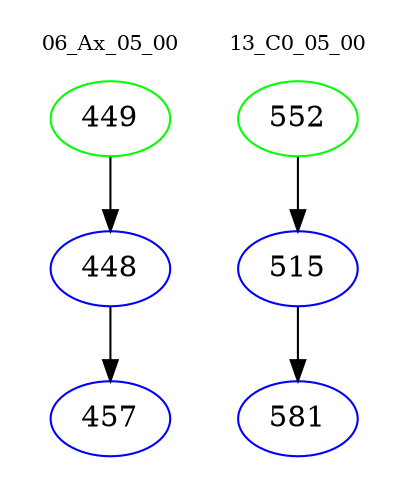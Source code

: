 digraph{
subgraph cluster_0 {
color = white
label = "06_Ax_05_00";
fontsize=10;
T0_449 [label="449", color="green"]
T0_449 -> T0_448 [color="black"]
T0_448 [label="448", color="blue"]
T0_448 -> T0_457 [color="black"]
T0_457 [label="457", color="blue"]
}
subgraph cluster_1 {
color = white
label = "13_C0_05_00";
fontsize=10;
T1_552 [label="552", color="green"]
T1_552 -> T1_515 [color="black"]
T1_515 [label="515", color="blue"]
T1_515 -> T1_581 [color="black"]
T1_581 [label="581", color="blue"]
}
}
